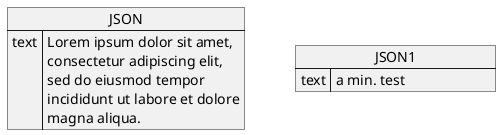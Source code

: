 {
  "sha1": "mblfnih836e4yp7gc3grzq9sbuwq34j",
  "insertion": {
    "when": "2024-06-03T18:59:35.053Z",
    "url": "https://forum.plantuml.net/16644/style-allow-all-style-for-json-object?show=16712#c16712",
    "user": "plantuml@gmail.com"
  }
}
@startuml
<style>
json {
  MaximumWidth 200
  MinimumWidth 200
}
</style>
json JSON {
  "text": "Lorem ipsum dolor sit amet, consectetur adipiscing elit, sed do eiusmod tempor incididunt ut labore et dolore magna aliqua."
}
json JSON1 {
  "text": "a min. test"
}
@enduml
